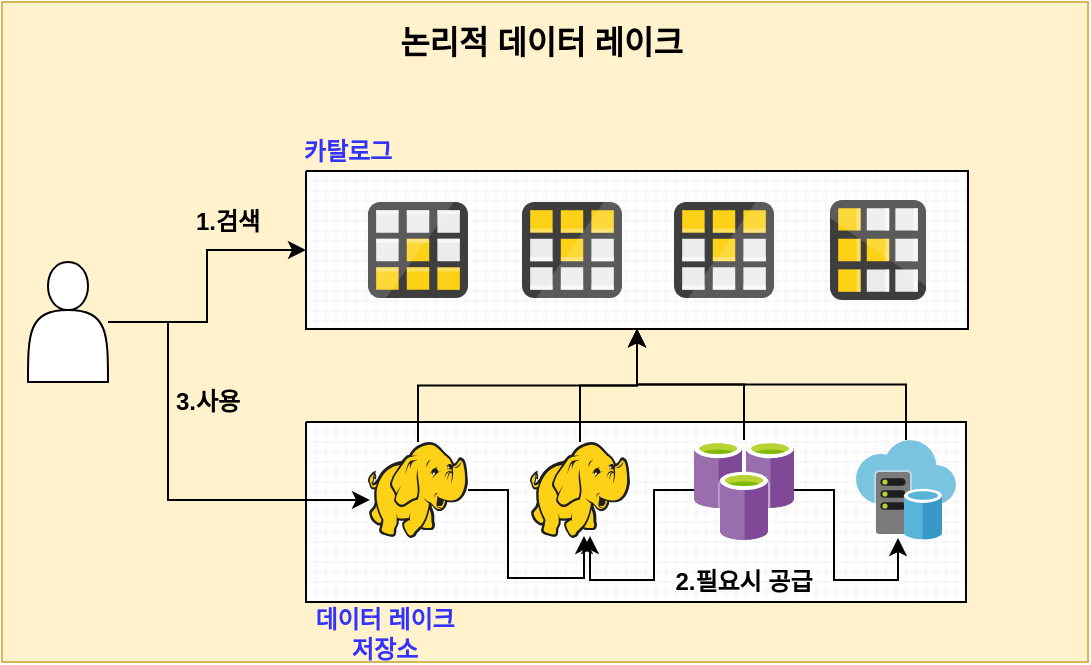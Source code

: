 <mxfile version="14.5.3" type="device"><diagram id="WIkZeRiSm7KCf9Xz3oWF" name="페이지-1"><mxGraphModel dx="1344" dy="802" grid="1" gridSize="10" guides="1" tooltips="1" connect="1" arrows="1" fold="1" page="1" pageScale="1" pageWidth="827" pageHeight="1169" math="0" shadow="0"><root><mxCell id="0"/><mxCell id="1" parent="0"/><mxCell id="kSaG5mkljn7NmdlQ-s12-4" value="" style="rounded=0;whiteSpace=wrap;html=1;fillColor=#fff2cc;strokeColor=#d6b656;" vertex="1" parent="1"><mxGeometry x="137" y="180" width="543" height="330" as="geometry"/></mxCell><mxCell id="2kN6cAxHhhs_3ZNzPkr5-1" value="" style="verticalLabelPosition=bottom;verticalAlign=top;html=1;shape=mxgraph.basic.patternFillRect;fillStyle=grid;step=5;fillStrokeWidth=0.2;fillStrokeColor=#dddddd;" parent="1" vertex="1"><mxGeometry x="289" y="390" width="330" height="90" as="geometry"/></mxCell><mxCell id="QOAteFXzpqaRtZzFGD_0-13" value="" style="verticalLabelPosition=bottom;verticalAlign=top;html=1;shape=mxgraph.basic.patternFillRect;fillStyle=grid;step=5;fillStrokeWidth=0.2;fillStrokeColor=#dddddd;" parent="1" vertex="1"><mxGeometry x="289" y="264.5" width="331" height="79" as="geometry"/></mxCell><mxCell id="QOAteFXzpqaRtZzFGD_0-20" style="edgeStyle=orthogonalEdgeStyle;rounded=0;orthogonalLoop=1;jettySize=auto;html=1;entryX=0;entryY=0.5;entryDx=0;entryDy=0;entryPerimeter=0;" parent="1" source="QOAteFXzpqaRtZzFGD_0-2" target="QOAteFXzpqaRtZzFGD_0-13" edge="1"><mxGeometry relative="1" as="geometry"/></mxCell><mxCell id="QOAteFXzpqaRtZzFGD_0-32" style="edgeStyle=orthogonalEdgeStyle;rounded=0;orthogonalLoop=1;jettySize=auto;html=1;entryX=0.02;entryY=0.604;entryDx=0;entryDy=0;entryPerimeter=0;" parent="1" source="QOAteFXzpqaRtZzFGD_0-2" target="QOAteFXzpqaRtZzFGD_0-9" edge="1"><mxGeometry relative="1" as="geometry"><Array as="points"><mxPoint x="220" y="340"/><mxPoint x="220" y="429"/></Array></mxGeometry></mxCell><mxCell id="QOAteFXzpqaRtZzFGD_0-2" value="" style="shape=actor;whiteSpace=wrap;html=1;" parent="1" vertex="1"><mxGeometry x="150" y="310" width="40" height="60" as="geometry"/></mxCell><mxCell id="QOAteFXzpqaRtZzFGD_0-4" value="" style="aspect=fixed;html=1;points=[];align=center;image;fontSize=12;image=img/lib/mscae/Table_Storage.svg;" parent="1" vertex="1"><mxGeometry x="320" y="280" width="50" height="48" as="geometry"/></mxCell><mxCell id="QOAteFXzpqaRtZzFGD_0-6" value="" style="aspect=fixed;html=1;points=[];align=center;image;fontSize=12;image=img/lib/mscae/Table_Storage.svg;rotation=-180;" parent="1" vertex="1"><mxGeometry x="397" y="280" width="50" height="48" as="geometry"/></mxCell><mxCell id="QOAteFXzpqaRtZzFGD_0-7" value="" style="aspect=fixed;html=1;points=[];align=center;image;fontSize=12;image=img/lib/mscae/Table_Storage.svg;rotation=90;" parent="1" vertex="1"><mxGeometry x="550" y="280" width="50" height="48" as="geometry"/></mxCell><mxCell id="QOAteFXzpqaRtZzFGD_0-14" style="edgeStyle=orthogonalEdgeStyle;rounded=0;orthogonalLoop=1;jettySize=auto;html=1;entryX=0.5;entryY=1;entryDx=0;entryDy=0;entryPerimeter=0;" parent="1" source="QOAteFXzpqaRtZzFGD_0-9" target="QOAteFXzpqaRtZzFGD_0-13" edge="1"><mxGeometry relative="1" as="geometry"/></mxCell><mxCell id="QOAteFXzpqaRtZzFGD_0-28" style="edgeStyle=orthogonalEdgeStyle;rounded=0;orthogonalLoop=1;jettySize=auto;html=1;entryX=0.54;entryY=0.979;entryDx=0;entryDy=0;entryPerimeter=0;" parent="1" source="QOAteFXzpqaRtZzFGD_0-9" target="QOAteFXzpqaRtZzFGD_0-10" edge="1"><mxGeometry relative="1" as="geometry"/></mxCell><mxCell id="QOAteFXzpqaRtZzFGD_0-9" value="" style="aspect=fixed;html=1;points=[];align=center;image;fontSize=12;image=img/lib/mscae/HDInsight.svg;" parent="1" vertex="1"><mxGeometry x="320" y="400" width="50" height="48" as="geometry"/></mxCell><mxCell id="QOAteFXzpqaRtZzFGD_0-15" style="edgeStyle=orthogonalEdgeStyle;rounded=0;orthogonalLoop=1;jettySize=auto;html=1;entryX=0.5;entryY=1;entryDx=0;entryDy=0;entryPerimeter=0;" parent="1" source="QOAteFXzpqaRtZzFGD_0-10" target="QOAteFXzpqaRtZzFGD_0-13" edge="1"><mxGeometry relative="1" as="geometry"/></mxCell><mxCell id="QOAteFXzpqaRtZzFGD_0-10" value="" style="aspect=fixed;html=1;points=[];align=center;image;fontSize=12;image=img/lib/mscae/HDInsight.svg;" parent="1" vertex="1"><mxGeometry x="401" y="400" width="50" height="48" as="geometry"/></mxCell><mxCell id="QOAteFXzpqaRtZzFGD_0-16" style="edgeStyle=orthogonalEdgeStyle;rounded=0;orthogonalLoop=1;jettySize=auto;html=1;entryX=0.5;entryY=1;entryDx=0;entryDy=0;entryPerimeter=0;" parent="1" source="QOAteFXzpqaRtZzFGD_0-11" target="QOAteFXzpqaRtZzFGD_0-13" edge="1"><mxGeometry relative="1" as="geometry"/></mxCell><mxCell id="QOAteFXzpqaRtZzFGD_0-26" style="edgeStyle=orthogonalEdgeStyle;rounded=0;orthogonalLoop=1;jettySize=auto;html=1;entryX=0.6;entryY=0.979;entryDx=0;entryDy=0;entryPerimeter=0;" parent="1" source="QOAteFXzpqaRtZzFGD_0-11" target="QOAteFXzpqaRtZzFGD_0-10" edge="1"><mxGeometry relative="1" as="geometry"/></mxCell><mxCell id="QOAteFXzpqaRtZzFGD_0-27" style="edgeStyle=orthogonalEdgeStyle;rounded=0;orthogonalLoop=1;jettySize=auto;html=1;entryX=0.42;entryY=0.98;entryDx=0;entryDy=0;entryPerimeter=0;" parent="1" source="QOAteFXzpqaRtZzFGD_0-11" target="QOAteFXzpqaRtZzFGD_0-12" edge="1"><mxGeometry relative="1" as="geometry"/></mxCell><mxCell id="QOAteFXzpqaRtZzFGD_0-11" value="" style="aspect=fixed;html=1;points=[];align=center;image;fontSize=12;image=img/lib/mscae/Azure_Cache_for_Redis.svg;" parent="1" vertex="1"><mxGeometry x="483" y="399" width="50" height="50" as="geometry"/></mxCell><mxCell id="QOAteFXzpqaRtZzFGD_0-17" style="edgeStyle=orthogonalEdgeStyle;rounded=0;orthogonalLoop=1;jettySize=auto;html=1;entryX=0.5;entryY=1;entryDx=0;entryDy=0;entryPerimeter=0;" parent="1" source="QOAteFXzpqaRtZzFGD_0-12" target="QOAteFXzpqaRtZzFGD_0-13" edge="1"><mxGeometry relative="1" as="geometry"/></mxCell><mxCell id="QOAteFXzpqaRtZzFGD_0-12" value="" style="aspect=fixed;html=1;points=[];align=center;image;fontSize=12;image=img/lib/mscae/Virtual_Datacenter.svg;" parent="1" vertex="1"><mxGeometry x="564" y="399" width="50" height="50" as="geometry"/></mxCell><mxCell id="QOAteFXzpqaRtZzFGD_0-19" value="카탈로그" style="text;html=1;strokeColor=none;fillColor=none;align=center;verticalAlign=middle;whiteSpace=wrap;rounded=0;fontStyle=1;fontColor=#3333FF;" parent="1" vertex="1"><mxGeometry x="270" y="244.5" width="80" height="20" as="geometry"/></mxCell><mxCell id="QOAteFXzpqaRtZzFGD_0-22" value="1.검색" style="text;html=1;strokeColor=none;fillColor=none;align=center;verticalAlign=middle;whiteSpace=wrap;rounded=0;fontStyle=1" parent="1" vertex="1"><mxGeometry x="230" y="280" width="40" height="20" as="geometry"/></mxCell><mxCell id="QOAteFXzpqaRtZzFGD_0-23" style="edgeStyle=orthogonalEdgeStyle;rounded=0;orthogonalLoop=1;jettySize=auto;html=1;exitX=0.5;exitY=1;exitDx=0;exitDy=0;" parent="1" source="QOAteFXzpqaRtZzFGD_0-22" target="QOAteFXzpqaRtZzFGD_0-22" edge="1"><mxGeometry relative="1" as="geometry"/></mxCell><mxCell id="QOAteFXzpqaRtZzFGD_0-24" value="2.필요시 공급" style="text;html=1;strokeColor=none;fillColor=none;align=center;verticalAlign=middle;whiteSpace=wrap;rounded=0;fontStyle=1" parent="1" vertex="1"><mxGeometry x="438" y="460" width="140" height="20" as="geometry"/></mxCell><mxCell id="QOAteFXzpqaRtZzFGD_0-33" value="3.사용" style="text;html=1;strokeColor=none;fillColor=none;align=center;verticalAlign=middle;whiteSpace=wrap;rounded=0;fontStyle=1" parent="1" vertex="1"><mxGeometry x="220" y="370" width="40" height="20" as="geometry"/></mxCell><mxCell id="kSaG5mkljn7NmdlQ-s12-1" value="" style="aspect=fixed;html=1;points=[];align=center;image;fontSize=12;image=img/lib/mscae/Table_Storage.svg;rotation=-180;" vertex="1" parent="1"><mxGeometry x="473" y="280" width="50" height="48" as="geometry"/></mxCell><mxCell id="kSaG5mkljn7NmdlQ-s12-2" value="데이터 레이크&lt;br&gt;저장소" style="text;html=1;strokeColor=none;fillColor=none;align=center;verticalAlign=middle;whiteSpace=wrap;rounded=0;fontStyle=1;fontColor=#3333FF;" vertex="1" parent="1"><mxGeometry x="268" y="486" width="121" height="20" as="geometry"/></mxCell><mxCell id="kSaG5mkljn7NmdlQ-s12-3" value="&lt;font style=&quot;font-size: 16px&quot;&gt;논리적 데이터 레이크&amp;nbsp;&lt;/font&gt;" style="text;html=1;strokeColor=none;fillColor=none;align=center;verticalAlign=middle;whiteSpace=wrap;rounded=0;fontStyle=1" vertex="1" parent="1"><mxGeometry x="316.5" y="190" width="184" height="20" as="geometry"/></mxCell></root></mxGraphModel></diagram></mxfile>
